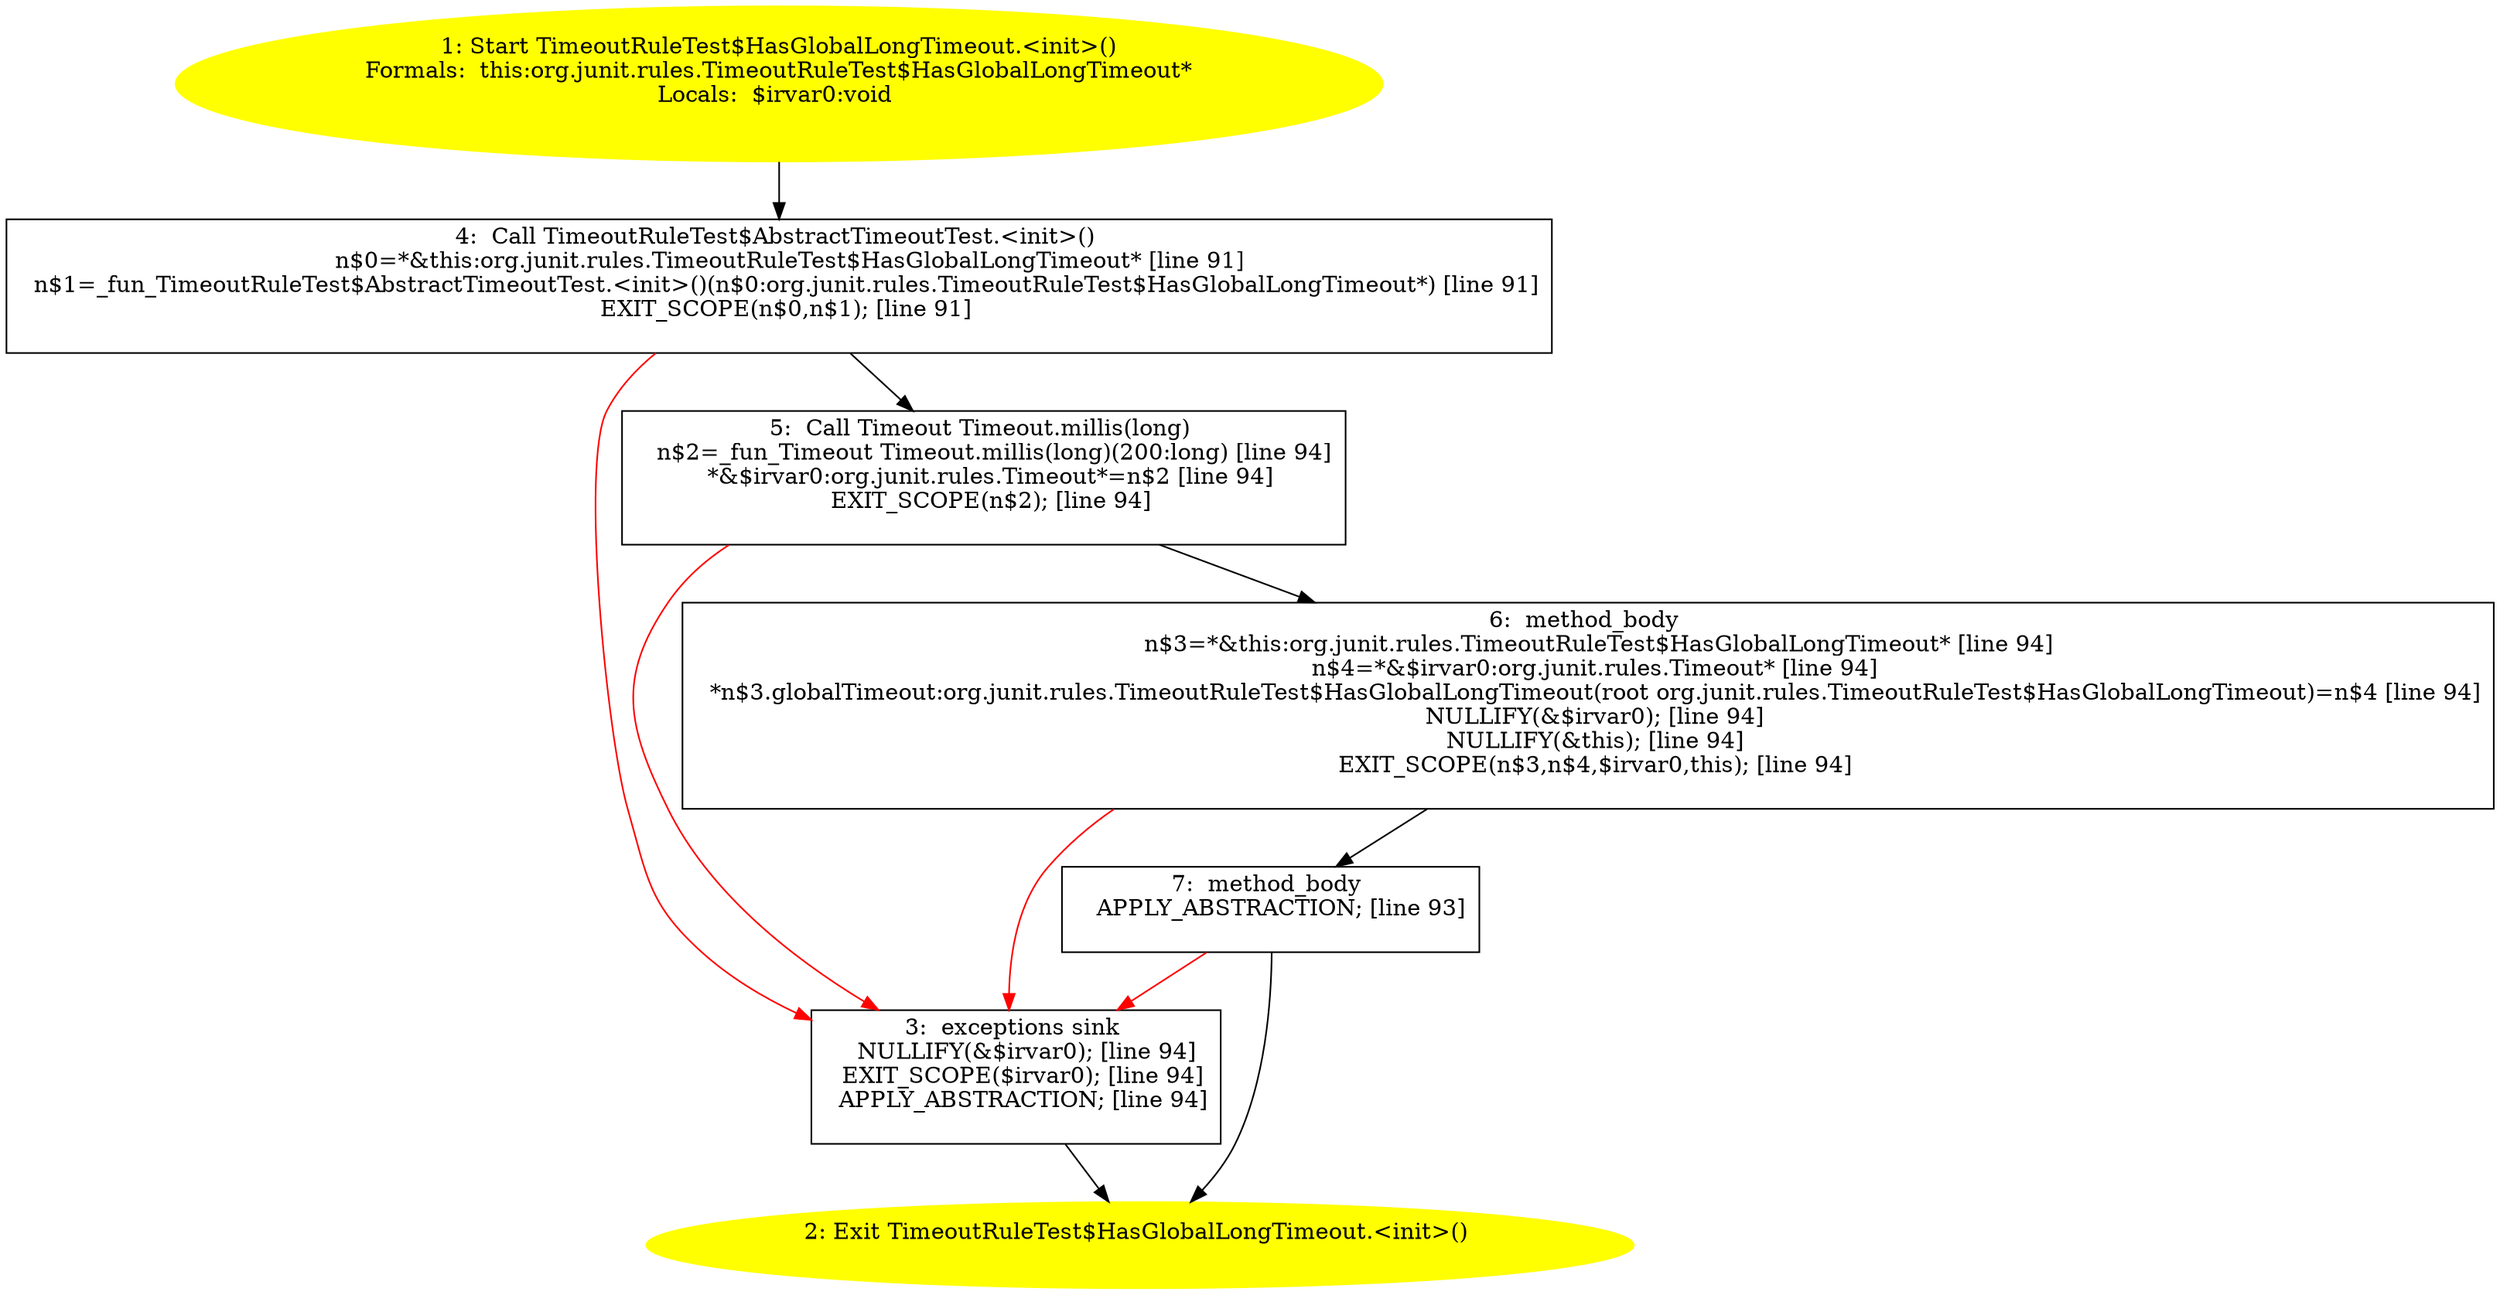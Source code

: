 /* @generated */
digraph cfg {
"org.junit.rules.TimeoutRuleTest$HasGlobalLongTimeout.<init>().c37c8516c11bb003ec13da9d8b3cd92c_1" [label="1: Start TimeoutRuleTest$HasGlobalLongTimeout.<init>()\nFormals:  this:org.junit.rules.TimeoutRuleTest$HasGlobalLongTimeout*\nLocals:  $irvar0:void \n  " color=yellow style=filled]
	

	 "org.junit.rules.TimeoutRuleTest$HasGlobalLongTimeout.<init>().c37c8516c11bb003ec13da9d8b3cd92c_1" -> "org.junit.rules.TimeoutRuleTest$HasGlobalLongTimeout.<init>().c37c8516c11bb003ec13da9d8b3cd92c_4" ;
"org.junit.rules.TimeoutRuleTest$HasGlobalLongTimeout.<init>().c37c8516c11bb003ec13da9d8b3cd92c_2" [label="2: Exit TimeoutRuleTest$HasGlobalLongTimeout.<init>() \n  " color=yellow style=filled]
	

"org.junit.rules.TimeoutRuleTest$HasGlobalLongTimeout.<init>().c37c8516c11bb003ec13da9d8b3cd92c_3" [label="3:  exceptions sink \n   NULLIFY(&$irvar0); [line 94]\n  EXIT_SCOPE($irvar0); [line 94]\n  APPLY_ABSTRACTION; [line 94]\n " shape="box"]
	

	 "org.junit.rules.TimeoutRuleTest$HasGlobalLongTimeout.<init>().c37c8516c11bb003ec13da9d8b3cd92c_3" -> "org.junit.rules.TimeoutRuleTest$HasGlobalLongTimeout.<init>().c37c8516c11bb003ec13da9d8b3cd92c_2" ;
"org.junit.rules.TimeoutRuleTest$HasGlobalLongTimeout.<init>().c37c8516c11bb003ec13da9d8b3cd92c_4" [label="4:  Call TimeoutRuleTest$AbstractTimeoutTest.<init>() \n   n$0=*&this:org.junit.rules.TimeoutRuleTest$HasGlobalLongTimeout* [line 91]\n  n$1=_fun_TimeoutRuleTest$AbstractTimeoutTest.<init>()(n$0:org.junit.rules.TimeoutRuleTest$HasGlobalLongTimeout*) [line 91]\n  EXIT_SCOPE(n$0,n$1); [line 91]\n " shape="box"]
	

	 "org.junit.rules.TimeoutRuleTest$HasGlobalLongTimeout.<init>().c37c8516c11bb003ec13da9d8b3cd92c_4" -> "org.junit.rules.TimeoutRuleTest$HasGlobalLongTimeout.<init>().c37c8516c11bb003ec13da9d8b3cd92c_5" ;
	 "org.junit.rules.TimeoutRuleTest$HasGlobalLongTimeout.<init>().c37c8516c11bb003ec13da9d8b3cd92c_4" -> "org.junit.rules.TimeoutRuleTest$HasGlobalLongTimeout.<init>().c37c8516c11bb003ec13da9d8b3cd92c_3" [color="red" ];
"org.junit.rules.TimeoutRuleTest$HasGlobalLongTimeout.<init>().c37c8516c11bb003ec13da9d8b3cd92c_5" [label="5:  Call Timeout Timeout.millis(long) \n   n$2=_fun_Timeout Timeout.millis(long)(200:long) [line 94]\n  *&$irvar0:org.junit.rules.Timeout*=n$2 [line 94]\n  EXIT_SCOPE(n$2); [line 94]\n " shape="box"]
	

	 "org.junit.rules.TimeoutRuleTest$HasGlobalLongTimeout.<init>().c37c8516c11bb003ec13da9d8b3cd92c_5" -> "org.junit.rules.TimeoutRuleTest$HasGlobalLongTimeout.<init>().c37c8516c11bb003ec13da9d8b3cd92c_6" ;
	 "org.junit.rules.TimeoutRuleTest$HasGlobalLongTimeout.<init>().c37c8516c11bb003ec13da9d8b3cd92c_5" -> "org.junit.rules.TimeoutRuleTest$HasGlobalLongTimeout.<init>().c37c8516c11bb003ec13da9d8b3cd92c_3" [color="red" ];
"org.junit.rules.TimeoutRuleTest$HasGlobalLongTimeout.<init>().c37c8516c11bb003ec13da9d8b3cd92c_6" [label="6:  method_body \n   n$3=*&this:org.junit.rules.TimeoutRuleTest$HasGlobalLongTimeout* [line 94]\n  n$4=*&$irvar0:org.junit.rules.Timeout* [line 94]\n  *n$3.globalTimeout:org.junit.rules.TimeoutRuleTest$HasGlobalLongTimeout(root org.junit.rules.TimeoutRuleTest$HasGlobalLongTimeout)=n$4 [line 94]\n  NULLIFY(&$irvar0); [line 94]\n  NULLIFY(&this); [line 94]\n  EXIT_SCOPE(n$3,n$4,$irvar0,this); [line 94]\n " shape="box"]
	

	 "org.junit.rules.TimeoutRuleTest$HasGlobalLongTimeout.<init>().c37c8516c11bb003ec13da9d8b3cd92c_6" -> "org.junit.rules.TimeoutRuleTest$HasGlobalLongTimeout.<init>().c37c8516c11bb003ec13da9d8b3cd92c_7" ;
	 "org.junit.rules.TimeoutRuleTest$HasGlobalLongTimeout.<init>().c37c8516c11bb003ec13da9d8b3cd92c_6" -> "org.junit.rules.TimeoutRuleTest$HasGlobalLongTimeout.<init>().c37c8516c11bb003ec13da9d8b3cd92c_3" [color="red" ];
"org.junit.rules.TimeoutRuleTest$HasGlobalLongTimeout.<init>().c37c8516c11bb003ec13da9d8b3cd92c_7" [label="7:  method_body \n   APPLY_ABSTRACTION; [line 93]\n " shape="box"]
	

	 "org.junit.rules.TimeoutRuleTest$HasGlobalLongTimeout.<init>().c37c8516c11bb003ec13da9d8b3cd92c_7" -> "org.junit.rules.TimeoutRuleTest$HasGlobalLongTimeout.<init>().c37c8516c11bb003ec13da9d8b3cd92c_2" ;
	 "org.junit.rules.TimeoutRuleTest$HasGlobalLongTimeout.<init>().c37c8516c11bb003ec13da9d8b3cd92c_7" -> "org.junit.rules.TimeoutRuleTest$HasGlobalLongTimeout.<init>().c37c8516c11bb003ec13da9d8b3cd92c_3" [color="red" ];
}
